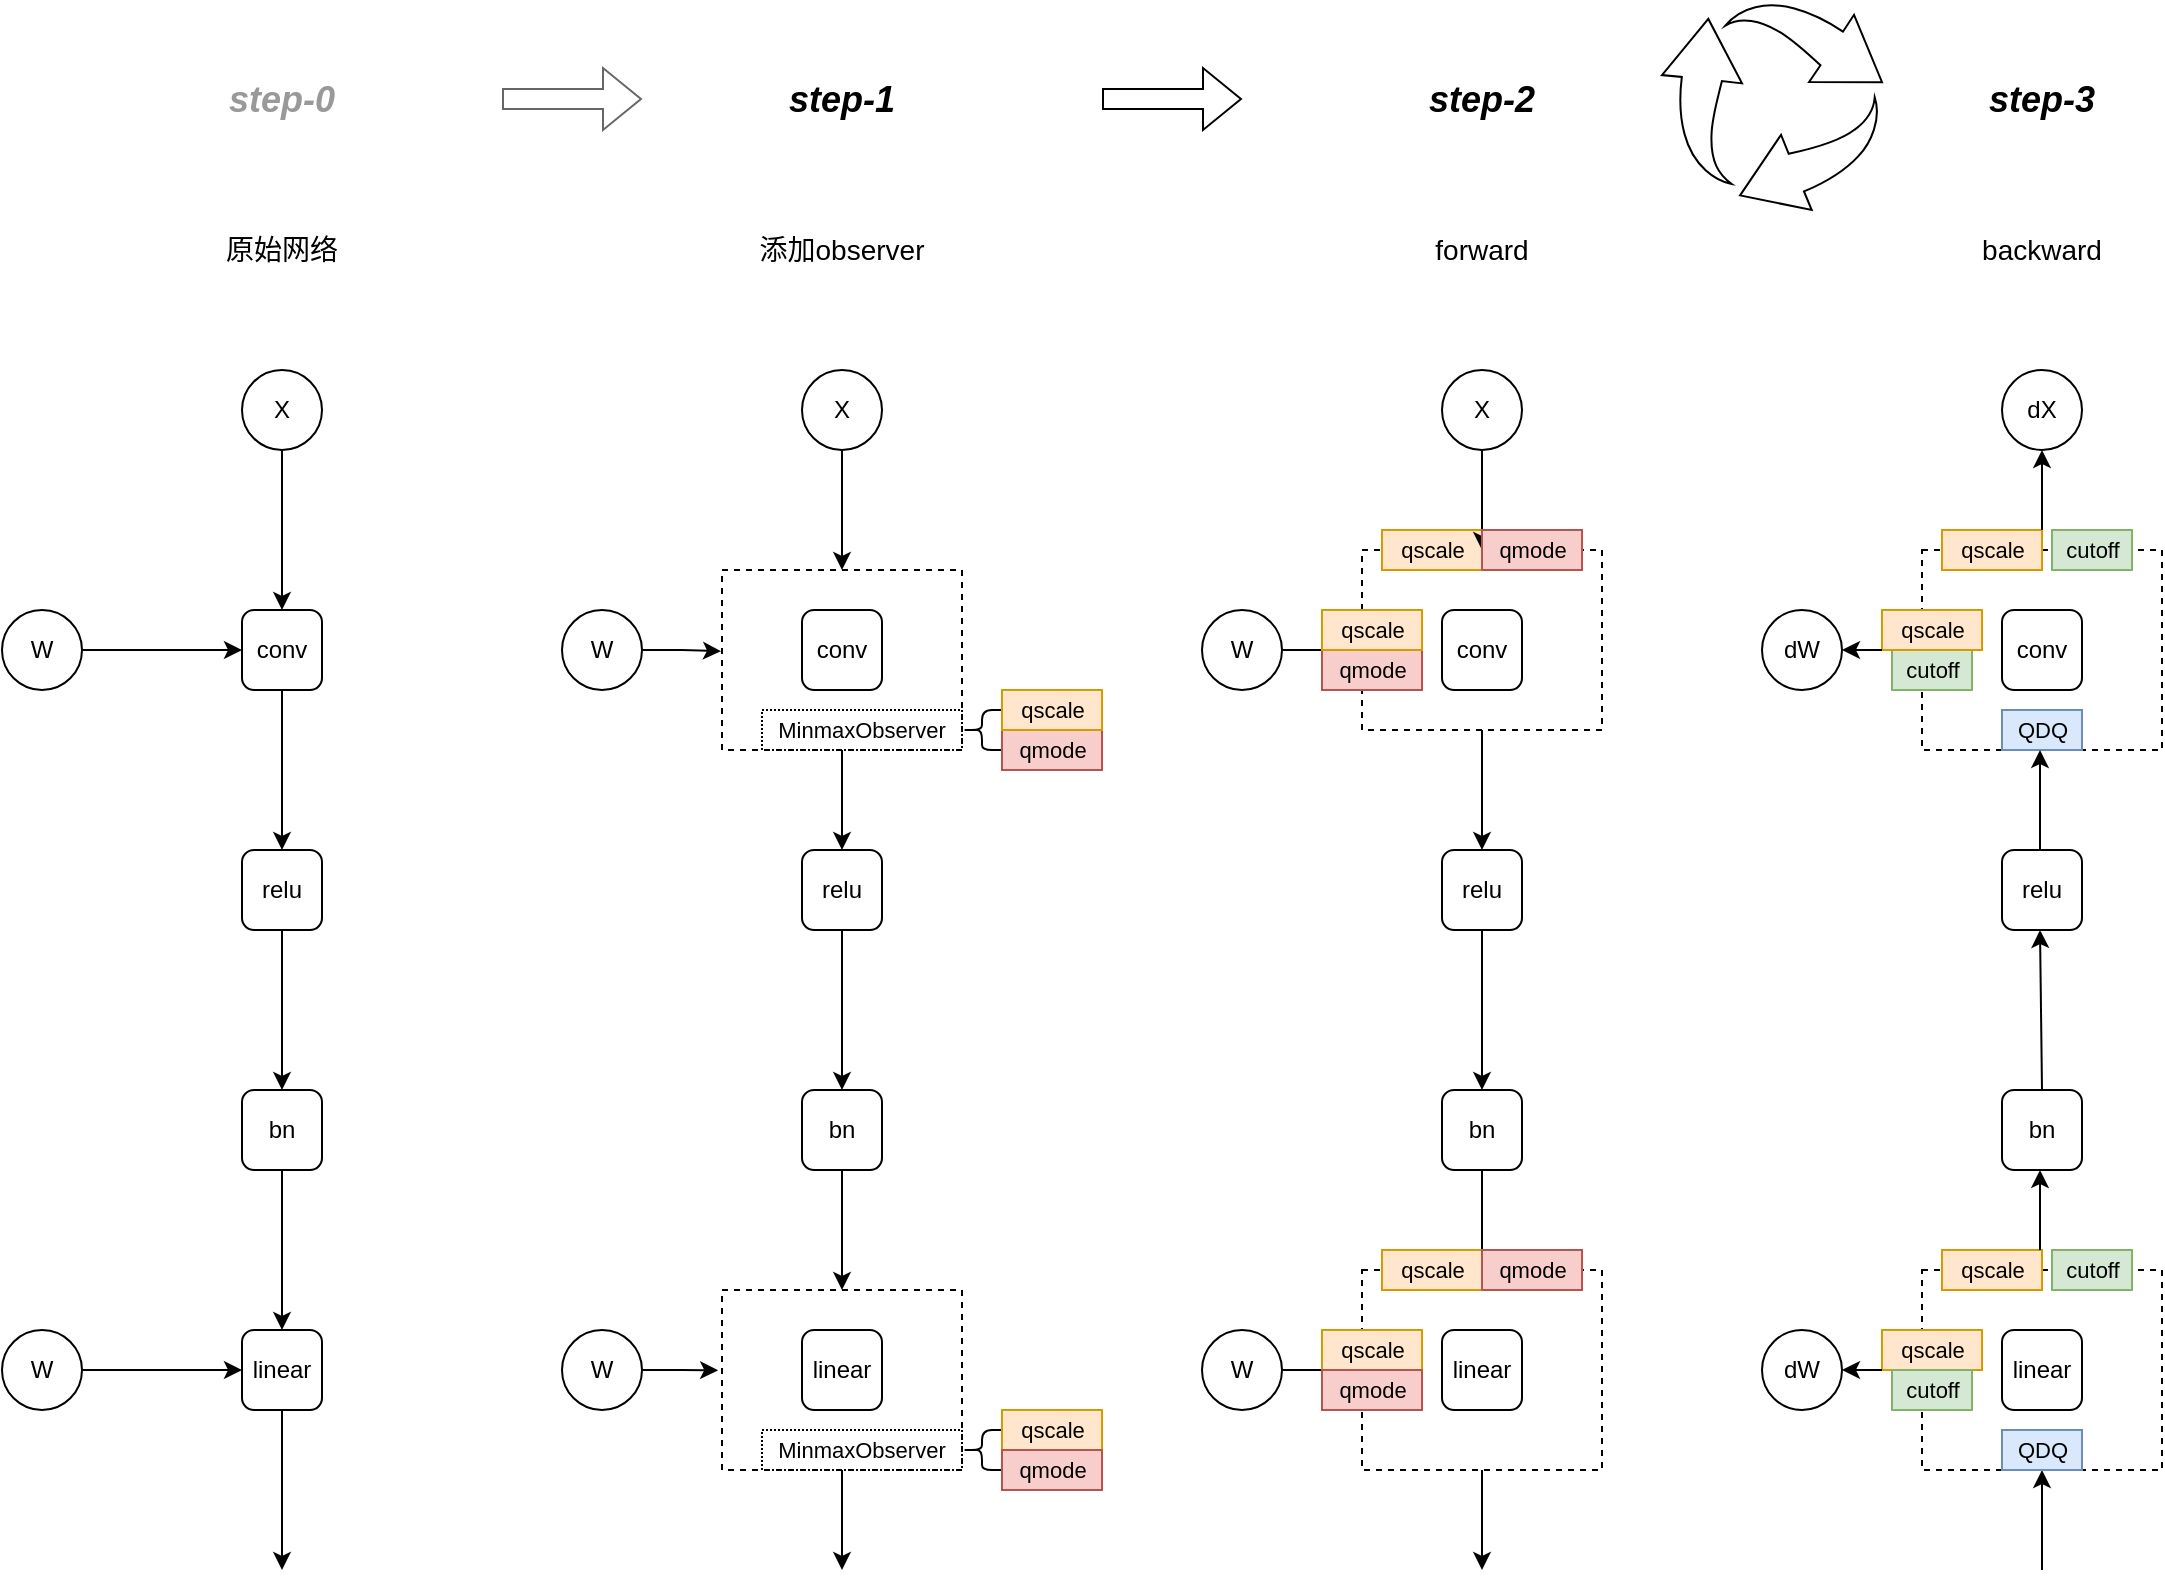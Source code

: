 <mxfile version="15.9.1" type="github">
  <diagram id="Jangnhme9DXzP1kY6yUE" name="Page-1">
    <mxGraphModel dx="2249" dy="1969" grid="1" gridSize="10" guides="1" tooltips="1" connect="1" arrows="1" fold="1" page="1" pageScale="1" pageWidth="827" pageHeight="1169" math="0" shadow="0">
      <root>
        <mxCell id="0" />
        <mxCell id="1" parent="0" />
        <mxCell id="0NIgbw2krBY6JishTZcX-67" value="" style="rounded=0;whiteSpace=wrap;html=1;shadow=0;glass=0;dashed=1;sketch=0;fontSize=11;" parent="1" vertex="1">
          <mxGeometry x="600" y="130" width="120" height="90" as="geometry" />
        </mxCell>
        <mxCell id="0NIgbw2krBY6JishTZcX-52" value="" style="rounded=0;whiteSpace=wrap;html=1;shadow=0;glass=0;dashed=1;sketch=0;fontSize=11;" parent="1" vertex="1">
          <mxGeometry x="280" y="500" width="120" height="90" as="geometry" />
        </mxCell>
        <mxCell id="0NIgbw2krBY6JishTZcX-56" value="" style="edgeStyle=orthogonalEdgeStyle;rounded=0;orthogonalLoop=1;jettySize=auto;html=1;fontSize=11;" parent="1" source="0NIgbw2krBY6JishTZcX-51" target="0NIgbw2krBY6JishTZcX-42" edge="1">
          <mxGeometry relative="1" as="geometry" />
        </mxCell>
        <mxCell id="0NIgbw2krBY6JishTZcX-51" value="" style="rounded=0;whiteSpace=wrap;html=1;shadow=0;glass=0;dashed=1;sketch=0;fontSize=11;" parent="1" vertex="1">
          <mxGeometry x="280" y="140" width="120" height="90" as="geometry" />
        </mxCell>
        <mxCell id="0NIgbw2krBY6JishTZcX-9" value="" style="edgeStyle=orthogonalEdgeStyle;rounded=0;orthogonalLoop=1;jettySize=auto;html=1;" parent="1" source="0NIgbw2krBY6JishTZcX-7" target="0NIgbw2krBY6JishTZcX-8" edge="1">
          <mxGeometry relative="1" as="geometry" />
        </mxCell>
        <mxCell id="0NIgbw2krBY6JishTZcX-7" value="X" style="ellipse;whiteSpace=wrap;html=1;aspect=fixed;" parent="1" vertex="1">
          <mxGeometry x="40" y="40" width="40" height="40" as="geometry" />
        </mxCell>
        <mxCell id="0NIgbw2krBY6JishTZcX-11" value="" style="edgeStyle=orthogonalEdgeStyle;rounded=0;orthogonalLoop=1;jettySize=auto;html=1;" parent="1" source="0NIgbw2krBY6JishTZcX-8" target="0NIgbw2krBY6JishTZcX-10" edge="1">
          <mxGeometry relative="1" as="geometry" />
        </mxCell>
        <mxCell id="0NIgbw2krBY6JishTZcX-8" value="conv" style="whiteSpace=wrap;html=1;rounded=1;" parent="1" vertex="1">
          <mxGeometry x="40" y="160" width="40" height="40" as="geometry" />
        </mxCell>
        <mxCell id="0NIgbw2krBY6JishTZcX-13" value="" style="edgeStyle=orthogonalEdgeStyle;rounded=0;orthogonalLoop=1;jettySize=auto;html=1;" parent="1" source="0NIgbw2krBY6JishTZcX-10" edge="1">
          <mxGeometry relative="1" as="geometry">
            <mxPoint x="60" y="400" as="targetPoint" />
          </mxGeometry>
        </mxCell>
        <mxCell id="0NIgbw2krBY6JishTZcX-10" value="relu" style="whiteSpace=wrap;html=1;rounded=1;" parent="1" vertex="1">
          <mxGeometry x="40" y="280" width="40" height="40" as="geometry" />
        </mxCell>
        <mxCell id="0NIgbw2krBY6JishTZcX-15" value="" style="edgeStyle=orthogonalEdgeStyle;rounded=0;orthogonalLoop=1;jettySize=auto;html=1;" parent="1" edge="1">
          <mxGeometry relative="1" as="geometry">
            <mxPoint x="60" y="440" as="sourcePoint" />
            <mxPoint x="60" y="520" as="targetPoint" />
          </mxGeometry>
        </mxCell>
        <mxCell id="0NIgbw2krBY6JishTZcX-12" value="bn" style="whiteSpace=wrap;html=1;rounded=1;" parent="1" vertex="1">
          <mxGeometry x="40" y="400" width="40" height="40" as="geometry" />
        </mxCell>
        <mxCell id="0NIgbw2krBY6JishTZcX-16" style="edgeStyle=orthogonalEdgeStyle;rounded=0;orthogonalLoop=1;jettySize=auto;html=1;" parent="1" edge="1">
          <mxGeometry relative="1" as="geometry">
            <mxPoint x="60" y="640" as="targetPoint" />
            <mxPoint x="60" y="560" as="sourcePoint" />
          </mxGeometry>
        </mxCell>
        <mxCell id="0NIgbw2krBY6JishTZcX-14" value="linear" style="whiteSpace=wrap;html=1;rounded=1;" parent="1" vertex="1">
          <mxGeometry x="40" y="520" width="40" height="40" as="geometry" />
        </mxCell>
        <mxCell id="0NIgbw2krBY6JishTZcX-18" value="" style="edgeStyle=orthogonalEdgeStyle;rounded=0;orthogonalLoop=1;jettySize=auto;html=1;" parent="1" source="0NIgbw2krBY6JishTZcX-17" target="0NIgbw2krBY6JishTZcX-8" edge="1">
          <mxGeometry relative="1" as="geometry" />
        </mxCell>
        <mxCell id="0NIgbw2krBY6JishTZcX-17" value="W" style="ellipse;whiteSpace=wrap;html=1;aspect=fixed;" parent="1" vertex="1">
          <mxGeometry x="-80" y="160" width="40" height="40" as="geometry" />
        </mxCell>
        <mxCell id="0NIgbw2krBY6JishTZcX-20" value="" style="edgeStyle=orthogonalEdgeStyle;rounded=0;orthogonalLoop=1;jettySize=auto;html=1;" parent="1" source="0NIgbw2krBY6JishTZcX-19" target="0NIgbw2krBY6JishTZcX-14" edge="1">
          <mxGeometry relative="1" as="geometry" />
        </mxCell>
        <mxCell id="0NIgbw2krBY6JishTZcX-19" value="W" style="ellipse;whiteSpace=wrap;html=1;aspect=fixed;" parent="1" vertex="1">
          <mxGeometry x="-80" y="520" width="40" height="40" as="geometry" />
        </mxCell>
        <mxCell id="0NIgbw2krBY6JishTZcX-36" value="&lt;font style=&quot;font-size: 11px&quot;&gt;MinmaxObserver&lt;/font&gt;" style="text;html=1;strokeColor=default;fillColor=none;align=center;verticalAlign=middle;whiteSpace=wrap;rounded=0;shadow=0;glass=1;sketch=0;dashed=1;dashPattern=1 1;" parent="1" vertex="1">
          <mxGeometry x="300" y="210" width="100" height="20" as="geometry" />
        </mxCell>
        <mxCell id="0NIgbw2krBY6JishTZcX-57" value="" style="edgeStyle=orthogonalEdgeStyle;rounded=0;orthogonalLoop=1;jettySize=auto;html=1;fontSize=11;" parent="1" source="0NIgbw2krBY6JishTZcX-38" edge="1">
          <mxGeometry relative="1" as="geometry">
            <mxPoint x="340" y="140" as="targetPoint" />
          </mxGeometry>
        </mxCell>
        <mxCell id="0NIgbw2krBY6JishTZcX-38" value="X" style="ellipse;whiteSpace=wrap;html=1;aspect=fixed;" parent="1" vertex="1">
          <mxGeometry x="320" y="40" width="40" height="40" as="geometry" />
        </mxCell>
        <mxCell id="0NIgbw2krBY6JishTZcX-40" value="conv" style="whiteSpace=wrap;html=1;rounded=1;" parent="1" vertex="1">
          <mxGeometry x="320" y="160" width="40" height="40" as="geometry" />
        </mxCell>
        <mxCell id="0NIgbw2krBY6JishTZcX-41" value="" style="edgeStyle=orthogonalEdgeStyle;rounded=0;orthogonalLoop=1;jettySize=auto;html=1;" parent="1" source="0NIgbw2krBY6JishTZcX-42" edge="1">
          <mxGeometry relative="1" as="geometry">
            <mxPoint x="340" y="400" as="targetPoint" />
          </mxGeometry>
        </mxCell>
        <mxCell id="0NIgbw2krBY6JishTZcX-42" value="relu" style="whiteSpace=wrap;html=1;rounded=1;" parent="1" vertex="1">
          <mxGeometry x="320" y="280" width="40" height="40" as="geometry" />
        </mxCell>
        <mxCell id="0NIgbw2krBY6JishTZcX-43" value="" style="edgeStyle=orthogonalEdgeStyle;rounded=0;orthogonalLoop=1;jettySize=auto;html=1;" parent="1" edge="1">
          <mxGeometry relative="1" as="geometry">
            <mxPoint x="340" y="440" as="sourcePoint" />
            <mxPoint x="340" y="500" as="targetPoint" />
          </mxGeometry>
        </mxCell>
        <mxCell id="0NIgbw2krBY6JishTZcX-44" value="bn" style="whiteSpace=wrap;html=1;rounded=1;" parent="1" vertex="1">
          <mxGeometry x="320" y="400" width="40" height="40" as="geometry" />
        </mxCell>
        <mxCell id="0NIgbw2krBY6JishTZcX-45" style="edgeStyle=orthogonalEdgeStyle;rounded=0;orthogonalLoop=1;jettySize=auto;html=1;" parent="1" edge="1">
          <mxGeometry relative="1" as="geometry">
            <mxPoint x="340" y="640" as="targetPoint" />
            <mxPoint x="340" y="590" as="sourcePoint" />
          </mxGeometry>
        </mxCell>
        <mxCell id="0NIgbw2krBY6JishTZcX-46" value="linear" style="whiteSpace=wrap;html=1;rounded=1;" parent="1" vertex="1">
          <mxGeometry x="320" y="520" width="40" height="40" as="geometry" />
        </mxCell>
        <mxCell id="0NIgbw2krBY6JishTZcX-55" style="edgeStyle=orthogonalEdgeStyle;rounded=0;orthogonalLoop=1;jettySize=auto;html=1;entryX=-0.004;entryY=0.451;entryDx=0;entryDy=0;entryPerimeter=0;fontSize=11;" parent="1" source="0NIgbw2krBY6JishTZcX-48" target="0NIgbw2krBY6JishTZcX-51" edge="1">
          <mxGeometry relative="1" as="geometry" />
        </mxCell>
        <mxCell id="0NIgbw2krBY6JishTZcX-48" value="W" style="ellipse;whiteSpace=wrap;html=1;aspect=fixed;" parent="1" vertex="1">
          <mxGeometry x="200" y="160" width="40" height="40" as="geometry" />
        </mxCell>
        <mxCell id="0NIgbw2krBY6JishTZcX-54" style="edgeStyle=orthogonalEdgeStyle;rounded=0;orthogonalLoop=1;jettySize=auto;html=1;entryX=-0.016;entryY=0.446;entryDx=0;entryDy=0;entryPerimeter=0;fontSize=11;" parent="1" source="0NIgbw2krBY6JishTZcX-50" target="0NIgbw2krBY6JishTZcX-52" edge="1">
          <mxGeometry relative="1" as="geometry" />
        </mxCell>
        <mxCell id="0NIgbw2krBY6JishTZcX-50" value="W" style="ellipse;whiteSpace=wrap;html=1;aspect=fixed;" parent="1" vertex="1">
          <mxGeometry x="200" y="520" width="40" height="40" as="geometry" />
        </mxCell>
        <mxCell id="0NIgbw2krBY6JishTZcX-53" value="&lt;font style=&quot;font-size: 11px&quot;&gt;MinmaxObserver&lt;/font&gt;" style="text;html=1;strokeColor=default;fillColor=none;align=center;verticalAlign=middle;whiteSpace=wrap;rounded=0;shadow=0;glass=1;dashed=1;sketch=0;dashPattern=1 1;" parent="1" vertex="1">
          <mxGeometry x="300" y="570" width="100" height="20" as="geometry" />
        </mxCell>
        <mxCell id="0NIgbw2krBY6JishTZcX-59" value="" style="shape=curlyBracket;whiteSpace=wrap;html=1;rounded=1;shadow=0;glass=0;sketch=0;fontSize=11;strokeColor=default;" parent="1" vertex="1">
          <mxGeometry x="400" y="210" width="20" height="20" as="geometry" />
        </mxCell>
        <mxCell id="0NIgbw2krBY6JishTZcX-60" value="qscale" style="text;html=1;align=center;verticalAlign=middle;resizable=0;points=[];autosize=1;strokeColor=#d79b00;fillColor=#ffe6cc;fontSize=11;" parent="1" vertex="1">
          <mxGeometry x="610" y="120" width="50" height="20" as="geometry" />
        </mxCell>
        <mxCell id="0NIgbw2krBY6JishTZcX-61" value="qmode" style="text;html=1;align=center;verticalAlign=middle;resizable=0;points=[];autosize=1;strokeColor=#b85450;fillColor=#f8cecc;fontSize=11;" parent="1" vertex="1">
          <mxGeometry x="420" y="220" width="50" height="20" as="geometry" />
        </mxCell>
        <mxCell id="0NIgbw2krBY6JishTZcX-62" value="" style="shape=curlyBracket;whiteSpace=wrap;html=1;rounded=1;shadow=0;glass=0;sketch=0;fontSize=11;strokeColor=default;" parent="1" vertex="1">
          <mxGeometry x="400" y="570" width="20" height="20" as="geometry" />
        </mxCell>
        <mxCell id="0NIgbw2krBY6JishTZcX-63" value="qscale" style="text;html=1;align=center;verticalAlign=middle;resizable=0;points=[];autosize=1;strokeColor=#d79b00;fillColor=#ffe6cc;fontSize=11;" parent="1" vertex="1">
          <mxGeometry x="420" y="560" width="50" height="20" as="geometry" />
        </mxCell>
        <mxCell id="0NIgbw2krBY6JishTZcX-64" value="qmode" style="text;html=1;align=center;verticalAlign=middle;resizable=0;points=[];autosize=1;strokeColor=#b85450;fillColor=#f8cecc;fontSize=11;" parent="1" vertex="1">
          <mxGeometry x="420" y="580" width="50" height="20" as="geometry" />
        </mxCell>
        <mxCell id="0NIgbw2krBY6JishTZcX-65" value="" style="rounded=0;whiteSpace=wrap;html=1;shadow=0;glass=0;dashed=1;sketch=0;fontSize=11;" parent="1" vertex="1">
          <mxGeometry x="600" y="490" width="120" height="100" as="geometry" />
        </mxCell>
        <mxCell id="0NIgbw2krBY6JishTZcX-66" value="" style="edgeStyle=orthogonalEdgeStyle;rounded=0;orthogonalLoop=1;jettySize=auto;html=1;fontSize=11;" parent="1" source="0NIgbw2krBY6JishTZcX-67" target="0NIgbw2krBY6JishTZcX-73" edge="1">
          <mxGeometry relative="1" as="geometry" />
        </mxCell>
        <mxCell id="0NIgbw2krBY6JishTZcX-69" value="" style="edgeStyle=orthogonalEdgeStyle;rounded=0;orthogonalLoop=1;jettySize=auto;html=1;fontSize=11;" parent="1" source="0NIgbw2krBY6JishTZcX-70" edge="1">
          <mxGeometry relative="1" as="geometry">
            <mxPoint x="660" y="130" as="targetPoint" />
          </mxGeometry>
        </mxCell>
        <mxCell id="0NIgbw2krBY6JishTZcX-70" value="X" style="ellipse;whiteSpace=wrap;html=1;aspect=fixed;" parent="1" vertex="1">
          <mxGeometry x="640" y="40" width="40" height="40" as="geometry" />
        </mxCell>
        <mxCell id="0NIgbw2krBY6JishTZcX-71" value="conv" style="whiteSpace=wrap;html=1;rounded=1;" parent="1" vertex="1">
          <mxGeometry x="640" y="160" width="40" height="40" as="geometry" />
        </mxCell>
        <mxCell id="0NIgbw2krBY6JishTZcX-72" value="" style="edgeStyle=orthogonalEdgeStyle;rounded=0;orthogonalLoop=1;jettySize=auto;html=1;" parent="1" source="0NIgbw2krBY6JishTZcX-73" edge="1">
          <mxGeometry relative="1" as="geometry">
            <mxPoint x="660" y="400" as="targetPoint" />
          </mxGeometry>
        </mxCell>
        <mxCell id="0NIgbw2krBY6JishTZcX-73" value="relu" style="whiteSpace=wrap;html=1;rounded=1;" parent="1" vertex="1">
          <mxGeometry x="640" y="280" width="40" height="40" as="geometry" />
        </mxCell>
        <mxCell id="0NIgbw2krBY6JishTZcX-74" value="" style="edgeStyle=orthogonalEdgeStyle;rounded=0;orthogonalLoop=1;jettySize=auto;html=1;" parent="1" edge="1">
          <mxGeometry relative="1" as="geometry">
            <mxPoint x="660" y="440" as="sourcePoint" />
            <mxPoint x="660" y="490" as="targetPoint" />
          </mxGeometry>
        </mxCell>
        <mxCell id="0NIgbw2krBY6JishTZcX-75" value="bn" style="whiteSpace=wrap;html=1;rounded=1;" parent="1" vertex="1">
          <mxGeometry x="640" y="400" width="40" height="40" as="geometry" />
        </mxCell>
        <mxCell id="0NIgbw2krBY6JishTZcX-76" style="edgeStyle=orthogonalEdgeStyle;rounded=0;orthogonalLoop=1;jettySize=auto;html=1;" parent="1" edge="1">
          <mxGeometry relative="1" as="geometry">
            <mxPoint x="660" y="640" as="targetPoint" />
            <mxPoint x="660" y="590" as="sourcePoint" />
          </mxGeometry>
        </mxCell>
        <mxCell id="0NIgbw2krBY6JishTZcX-77" value="linear" style="whiteSpace=wrap;html=1;rounded=1;" parent="1" vertex="1">
          <mxGeometry x="640" y="520" width="40" height="40" as="geometry" />
        </mxCell>
        <mxCell id="0NIgbw2krBY6JishTZcX-97" style="edgeStyle=orthogonalEdgeStyle;rounded=0;orthogonalLoop=1;jettySize=auto;html=1;entryX=-0.014;entryY=0.563;entryDx=0;entryDy=0;entryPerimeter=0;fontSize=11;" parent="1" source="0NIgbw2krBY6JishTZcX-79" target="0NIgbw2krBY6JishTZcX-67" edge="1">
          <mxGeometry relative="1" as="geometry" />
        </mxCell>
        <mxCell id="0NIgbw2krBY6JishTZcX-79" value="W" style="ellipse;whiteSpace=wrap;html=1;aspect=fixed;" parent="1" vertex="1">
          <mxGeometry x="520" y="160" width="40" height="40" as="geometry" />
        </mxCell>
        <mxCell id="0NIgbw2krBY6JishTZcX-94" style="edgeStyle=orthogonalEdgeStyle;rounded=0;orthogonalLoop=1;jettySize=auto;html=1;entryX=0;entryY=0.5;entryDx=0;entryDy=0;fontSize=11;" parent="1" source="0NIgbw2krBY6JishTZcX-81" target="0NIgbw2krBY6JishTZcX-65" edge="1">
          <mxGeometry relative="1" as="geometry" />
        </mxCell>
        <mxCell id="0NIgbw2krBY6JishTZcX-81" value="W" style="ellipse;whiteSpace=wrap;html=1;aspect=fixed;" parent="1" vertex="1">
          <mxGeometry x="520" y="520" width="40" height="40" as="geometry" />
        </mxCell>
        <mxCell id="0NIgbw2krBY6JishTZcX-89" value="qscale" style="text;html=1;align=center;verticalAlign=middle;resizable=0;points=[];autosize=1;strokeColor=#d79b00;fillColor=#ffe6cc;fontSize=11;" parent="1" vertex="1">
          <mxGeometry x="420" y="200" width="50" height="20" as="geometry" />
        </mxCell>
        <mxCell id="0NIgbw2krBY6JishTZcX-90" value="qmode" style="text;html=1;align=center;verticalAlign=middle;resizable=0;points=[];autosize=1;strokeColor=#b85450;fillColor=#f8cecc;fontSize=11;" parent="1" vertex="1">
          <mxGeometry x="580" y="180" width="50" height="20" as="geometry" />
        </mxCell>
        <mxCell id="0NIgbw2krBY6JishTZcX-91" value="qscale" style="text;html=1;align=center;verticalAlign=middle;resizable=0;points=[];autosize=1;strokeColor=#d79b00;fillColor=#ffe6cc;fontSize=11;" parent="1" vertex="1">
          <mxGeometry x="610" y="480" width="50" height="20" as="geometry" />
        </mxCell>
        <mxCell id="0NIgbw2krBY6JishTZcX-92" value="qmode" style="text;html=1;align=center;verticalAlign=middle;resizable=0;points=[];autosize=1;strokeColor=#b85450;fillColor=#f8cecc;fontSize=11;" parent="1" vertex="1">
          <mxGeometry x="660" y="480" width="50" height="20" as="geometry" />
        </mxCell>
        <mxCell id="0NIgbw2krBY6JishTZcX-99" value="qmode" style="text;html=1;align=center;verticalAlign=middle;resizable=0;points=[];autosize=1;strokeColor=#b85450;fillColor=#f8cecc;fontSize=11;" parent="1" vertex="1">
          <mxGeometry x="660" y="120" width="50" height="20" as="geometry" />
        </mxCell>
        <mxCell id="0NIgbw2krBY6JishTZcX-100" value="qscale" style="text;html=1;align=center;verticalAlign=middle;resizable=0;points=[];autosize=1;strokeColor=#d79b00;fillColor=#ffe6cc;fontSize=11;" parent="1" vertex="1">
          <mxGeometry x="580" y="160" width="50" height="20" as="geometry" />
        </mxCell>
        <mxCell id="0NIgbw2krBY6JishTZcX-101" value="qscale" style="text;html=1;align=center;verticalAlign=middle;resizable=0;points=[];autosize=1;strokeColor=#d79b00;fillColor=#ffe6cc;fontSize=11;" parent="1" vertex="1">
          <mxGeometry x="580" y="520" width="50" height="20" as="geometry" />
        </mxCell>
        <mxCell id="0NIgbw2krBY6JishTZcX-102" value="qmode" style="text;html=1;align=center;verticalAlign=middle;resizable=0;points=[];autosize=1;strokeColor=#b85450;fillColor=#f8cecc;fontSize=11;" parent="1" vertex="1">
          <mxGeometry x="580" y="540" width="50" height="20" as="geometry" />
        </mxCell>
        <mxCell id="0NIgbw2krBY6JishTZcX-103" value="" style="rounded=0;whiteSpace=wrap;html=1;shadow=0;glass=0;dashed=1;sketch=0;fontSize=11;" parent="1" vertex="1">
          <mxGeometry x="880" y="130" width="120" height="100" as="geometry" />
        </mxCell>
        <mxCell id="0NIgbw2krBY6JishTZcX-104" value="qscale" style="text;html=1;align=center;verticalAlign=middle;resizable=0;points=[];autosize=1;strokeColor=#d79b00;fillColor=#ffe6cc;fontSize=11;" parent="1" vertex="1">
          <mxGeometry x="890" y="120" width="50" height="20" as="geometry" />
        </mxCell>
        <mxCell id="0NIgbw2krBY6JishTZcX-105" value="" style="rounded=0;whiteSpace=wrap;html=1;shadow=0;glass=0;dashed=1;sketch=0;fontSize=11;" parent="1" vertex="1">
          <mxGeometry x="880" y="490" width="120" height="100" as="geometry" />
        </mxCell>
        <mxCell id="0NIgbw2krBY6JishTZcX-108" value="dX" style="ellipse;whiteSpace=wrap;html=1;aspect=fixed;" parent="1" vertex="1">
          <mxGeometry x="920" y="40" width="40" height="40" as="geometry" />
        </mxCell>
        <mxCell id="0NIgbw2krBY6JishTZcX-109" value="conv" style="whiteSpace=wrap;html=1;rounded=1;" parent="1" vertex="1">
          <mxGeometry x="920" y="160" width="40" height="40" as="geometry" />
        </mxCell>
        <mxCell id="0NIgbw2krBY6JishTZcX-111" value="relu" style="whiteSpace=wrap;html=1;rounded=1;" parent="1" vertex="1">
          <mxGeometry x="920" y="280" width="40" height="40" as="geometry" />
        </mxCell>
        <mxCell id="0NIgbw2krBY6JishTZcX-113" value="bn" style="whiteSpace=wrap;html=1;rounded=1;" parent="1" vertex="1">
          <mxGeometry x="920" y="400" width="40" height="40" as="geometry" />
        </mxCell>
        <mxCell id="0NIgbw2krBY6JishTZcX-115" value="linear" style="whiteSpace=wrap;html=1;rounded=1;" parent="1" vertex="1">
          <mxGeometry x="920" y="520" width="40" height="40" as="geometry" />
        </mxCell>
        <mxCell id="0NIgbw2krBY6JishTZcX-117" value="dW" style="ellipse;whiteSpace=wrap;html=1;aspect=fixed;" parent="1" vertex="1">
          <mxGeometry x="800" y="160" width="40" height="40" as="geometry" />
        </mxCell>
        <mxCell id="0NIgbw2krBY6JishTZcX-119" value="dW" style="ellipse;whiteSpace=wrap;html=1;aspect=fixed;" parent="1" vertex="1">
          <mxGeometry x="800" y="520" width="40" height="40" as="geometry" />
        </mxCell>
        <mxCell id="0NIgbw2krBY6JishTZcX-120" value="cutoff" style="text;html=1;align=center;verticalAlign=middle;resizable=0;points=[];autosize=1;strokeColor=#82b366;fillColor=#d5e8d4;fontSize=11;" parent="1" vertex="1">
          <mxGeometry x="865" y="180" width="40" height="20" as="geometry" />
        </mxCell>
        <mxCell id="0NIgbw2krBY6JishTZcX-121" value="qscale" style="text;html=1;align=center;verticalAlign=middle;resizable=0;points=[];autosize=1;strokeColor=#d79b00;fillColor=#ffe6cc;fontSize=11;" parent="1" vertex="1">
          <mxGeometry x="890" y="480" width="50" height="20" as="geometry" />
        </mxCell>
        <mxCell id="0NIgbw2krBY6JishTZcX-122" value="cutoff" style="text;html=1;align=center;verticalAlign=middle;resizable=0;points=[];autosize=1;strokeColor=#82b366;fillColor=#d5e8d4;fontSize=11;" parent="1" vertex="1">
          <mxGeometry x="945" y="480" width="40" height="20" as="geometry" />
        </mxCell>
        <mxCell id="0NIgbw2krBY6JishTZcX-123" value="cutoff" style="text;html=1;align=center;verticalAlign=middle;resizable=0;points=[];autosize=1;strokeColor=#82b366;fillColor=#d5e8d4;fontSize=11;" parent="1" vertex="1">
          <mxGeometry x="945" y="120" width="40" height="20" as="geometry" />
        </mxCell>
        <mxCell id="0NIgbw2krBY6JishTZcX-124" value="qscale" style="text;html=1;align=center;verticalAlign=middle;resizable=0;points=[];autosize=1;strokeColor=#d79b00;fillColor=#ffe6cc;fontSize=11;" parent="1" vertex="1">
          <mxGeometry x="860" y="160" width="50" height="20" as="geometry" />
        </mxCell>
        <mxCell id="0NIgbw2krBY6JishTZcX-125" value="qscale" style="text;html=1;align=center;verticalAlign=middle;resizable=0;points=[];autosize=1;strokeColor=#d79b00;fillColor=#ffe6cc;fontSize=11;" parent="1" vertex="1">
          <mxGeometry x="860" y="520" width="50" height="20" as="geometry" />
        </mxCell>
        <mxCell id="0NIgbw2krBY6JishTZcX-126" value="cutoff" style="text;html=1;align=center;verticalAlign=middle;resizable=0;points=[];autosize=1;strokeColor=#82b366;fillColor=#d5e8d4;fontSize=11;" parent="1" vertex="1">
          <mxGeometry x="865" y="540" width="40" height="20" as="geometry" />
        </mxCell>
        <mxCell id="0NIgbw2krBY6JishTZcX-127" value="" style="endArrow=classic;html=1;rounded=0;fontSize=11;entryX=0.5;entryY=1;entryDx=0;entryDy=0;" parent="1" target="0NIgbw2krBY6JishTZcX-105" edge="1">
          <mxGeometry width="50" height="50" relative="1" as="geometry">
            <mxPoint x="940" y="640" as="sourcePoint" />
            <mxPoint x="980" y="650" as="targetPoint" />
          </mxGeometry>
        </mxCell>
        <mxCell id="0NIgbw2krBY6JishTZcX-128" value="QDQ" style="text;html=1;align=center;verticalAlign=middle;resizable=0;points=[];autosize=1;strokeColor=#6c8ebf;fillColor=#dae8fc;fontSize=11;" parent="1" vertex="1">
          <mxGeometry x="920" y="570" width="40" height="20" as="geometry" />
        </mxCell>
        <mxCell id="0NIgbw2krBY6JishTZcX-129" value="QDQ" style="text;html=1;align=center;verticalAlign=middle;resizable=0;points=[];autosize=1;strokeColor=#6c8ebf;fillColor=#dae8fc;fontSize=11;" parent="1" vertex="1">
          <mxGeometry x="920" y="210" width="40" height="20" as="geometry" />
        </mxCell>
        <mxCell id="0NIgbw2krBY6JishTZcX-130" value="" style="endArrow=classic;html=1;rounded=0;fontSize=11;entryX=0.5;entryY=1;entryDx=0;entryDy=0;exitX=0.5;exitY=0;exitDx=0;exitDy=0;" parent="1" source="0NIgbw2krBY6JishTZcX-113" edge="1">
          <mxGeometry width="50" height="50" relative="1" as="geometry">
            <mxPoint x="939" y="370" as="sourcePoint" />
            <mxPoint x="939" y="320" as="targetPoint" />
          </mxGeometry>
        </mxCell>
        <mxCell id="0NIgbw2krBY6JishTZcX-131" value="" style="endArrow=classic;html=1;rounded=0;fontSize=11;entryX=0.5;entryY=1;entryDx=0;entryDy=0;" parent="1" edge="1">
          <mxGeometry width="50" height="50" relative="1" as="geometry">
            <mxPoint x="939" y="280" as="sourcePoint" />
            <mxPoint x="939" y="230" as="targetPoint" />
          </mxGeometry>
        </mxCell>
        <mxCell id="0NIgbw2krBY6JishTZcX-132" value="" style="endArrow=classic;html=1;rounded=0;fontSize=11;entryX=0.5;entryY=1;entryDx=0;entryDy=0;" parent="1" edge="1">
          <mxGeometry width="50" height="50" relative="1" as="geometry">
            <mxPoint x="940" y="120" as="sourcePoint" />
            <mxPoint x="940" y="80" as="targetPoint" />
          </mxGeometry>
        </mxCell>
        <mxCell id="0NIgbw2krBY6JishTZcX-133" value="" style="endArrow=classic;html=1;rounded=0;fontSize=11;entryX=0.5;entryY=1;entryDx=0;entryDy=0;" parent="1" edge="1">
          <mxGeometry width="50" height="50" relative="1" as="geometry">
            <mxPoint x="939" y="480" as="sourcePoint" />
            <mxPoint x="939" y="440" as="targetPoint" />
          </mxGeometry>
        </mxCell>
        <mxCell id="0NIgbw2krBY6JishTZcX-134" value="" style="endArrow=classic;html=1;rounded=0;fontSize=11;entryX=1;entryY=0.5;entryDx=0;entryDy=0;" parent="1" target="0NIgbw2krBY6JishTZcX-119" edge="1">
          <mxGeometry width="50" height="50" relative="1" as="geometry">
            <mxPoint x="860" y="540" as="sourcePoint" />
            <mxPoint x="949" y="450" as="targetPoint" />
          </mxGeometry>
        </mxCell>
        <mxCell id="0NIgbw2krBY6JishTZcX-137" value="" style="endArrow=classic;html=1;rounded=0;fontSize=11;entryX=1;entryY=0.5;entryDx=0;entryDy=0;" parent="1" target="0NIgbw2krBY6JishTZcX-117" edge="1">
          <mxGeometry width="50" height="50" relative="1" as="geometry">
            <mxPoint x="860" y="180" as="sourcePoint" />
            <mxPoint x="850" y="550" as="targetPoint" />
          </mxGeometry>
        </mxCell>
        <mxCell id="0NIgbw2krBY6JishTZcX-138" value="&lt;font style=&quot;font-size: 14px&quot;&gt;原始网络&lt;/font&gt;" style="text;html=1;strokeColor=none;fillColor=none;align=center;verticalAlign=middle;whiteSpace=wrap;rounded=0;shadow=0;glass=0;sketch=0;fontSize=11;" parent="1" vertex="1">
          <mxGeometry y="-40" width="120" height="39" as="geometry" />
        </mxCell>
        <mxCell id="0NIgbw2krBY6JishTZcX-139" value="&lt;font style=&quot;font-size: 14px&quot;&gt;添加observer&lt;/font&gt;" style="text;html=1;strokeColor=none;fillColor=none;align=center;verticalAlign=middle;whiteSpace=wrap;rounded=0;shadow=0;glass=0;sketch=0;fontSize=11;" parent="1" vertex="1">
          <mxGeometry x="280" y="-40" width="120" height="39" as="geometry" />
        </mxCell>
        <mxCell id="0NIgbw2krBY6JishTZcX-140" value="&lt;font style=&quot;font-size: 14px&quot;&gt;forward&lt;/font&gt;" style="text;html=1;strokeColor=none;fillColor=none;align=center;verticalAlign=middle;whiteSpace=wrap;rounded=0;shadow=0;glass=0;sketch=0;fontSize=11;" parent="1" vertex="1">
          <mxGeometry x="600" y="-40" width="120" height="39" as="geometry" />
        </mxCell>
        <mxCell id="0NIgbw2krBY6JishTZcX-141" value="&lt;font style=&quot;font-size: 14px&quot;&gt;backward&lt;/font&gt;" style="text;html=1;strokeColor=none;fillColor=none;align=center;verticalAlign=middle;whiteSpace=wrap;rounded=0;shadow=0;glass=0;sketch=0;fontSize=11;" parent="1" vertex="1">
          <mxGeometry x="880" y="-40" width="120" height="39" as="geometry" />
        </mxCell>
        <mxCell id="5mBXkaBFSa4gwNnaJI-y-1" value="&lt;font style=&quot;font-size: 18px&quot; color=&quot;#999999&quot;&gt;&lt;b&gt;&lt;i&gt;step-0&lt;/i&gt;&lt;/b&gt;&lt;/font&gt;" style="text;html=1;strokeColor=none;fillColor=none;align=center;verticalAlign=middle;whiteSpace=wrap;rounded=0;" vertex="1" parent="1">
          <mxGeometry x="30" y="-110" width="60" height="30" as="geometry" />
        </mxCell>
        <mxCell id="5mBXkaBFSa4gwNnaJI-y-3" value="&lt;font style=&quot;font-size: 18px&quot;&gt;&lt;b&gt;&lt;i&gt;step-1&lt;/i&gt;&lt;/b&gt;&lt;/font&gt;" style="text;html=1;strokeColor=none;fillColor=none;align=center;verticalAlign=middle;whiteSpace=wrap;rounded=0;" vertex="1" parent="1">
          <mxGeometry x="310" y="-110" width="60" height="30" as="geometry" />
        </mxCell>
        <mxCell id="5mBXkaBFSa4gwNnaJI-y-4" value="&lt;font style=&quot;font-size: 18px&quot;&gt;&lt;b&gt;&lt;i&gt;step-2&lt;/i&gt;&lt;/b&gt;&lt;/font&gt;" style="text;html=1;strokeColor=none;fillColor=none;align=center;verticalAlign=middle;whiteSpace=wrap;rounded=0;" vertex="1" parent="1">
          <mxGeometry x="630" y="-110" width="60" height="30" as="geometry" />
        </mxCell>
        <mxCell id="5mBXkaBFSa4gwNnaJI-y-5" value="&lt;font style=&quot;font-size: 18px&quot;&gt;&lt;b&gt;&lt;i&gt;step-3&lt;/i&gt;&lt;/b&gt;&lt;/font&gt;" style="text;html=1;strokeColor=none;fillColor=none;align=center;verticalAlign=middle;whiteSpace=wrap;rounded=0;" vertex="1" parent="1">
          <mxGeometry x="910" y="-110" width="60" height="30" as="geometry" />
        </mxCell>
        <mxCell id="5mBXkaBFSa4gwNnaJI-y-7" value="" style="shape=flexArrow;endArrow=classic;html=1;rounded=0;fontSize=18;fontColor=#000000;strokeColor=#666666;" edge="1" parent="1">
          <mxGeometry width="50" height="50" relative="1" as="geometry">
            <mxPoint x="170" y="-95.5" as="sourcePoint" />
            <mxPoint x="240" y="-95.5" as="targetPoint" />
          </mxGeometry>
        </mxCell>
        <mxCell id="5mBXkaBFSa4gwNnaJI-y-8" value="" style="shape=flexArrow;endArrow=classic;html=1;rounded=0;fontSize=18;fontColor=#000000;" edge="1" parent="1">
          <mxGeometry width="50" height="50" relative="1" as="geometry">
            <mxPoint x="470" y="-95.5" as="sourcePoint" />
            <mxPoint x="540" y="-95.5" as="targetPoint" />
          </mxGeometry>
        </mxCell>
        <mxCell id="5mBXkaBFSa4gwNnaJI-y-12" value="" style="sketch=0;html=1;aspect=fixed;strokeColor=default;shadow=0;align=center;verticalAlign=top;fillColor=none;shape=mxgraph.gcp2.arrow_cycle;fontSize=18;fontColor=#000000;" vertex="1" parent="1">
          <mxGeometry x="750" y="-144.5" width="110" height="104.5" as="geometry" />
        </mxCell>
      </root>
    </mxGraphModel>
  </diagram>
</mxfile>
